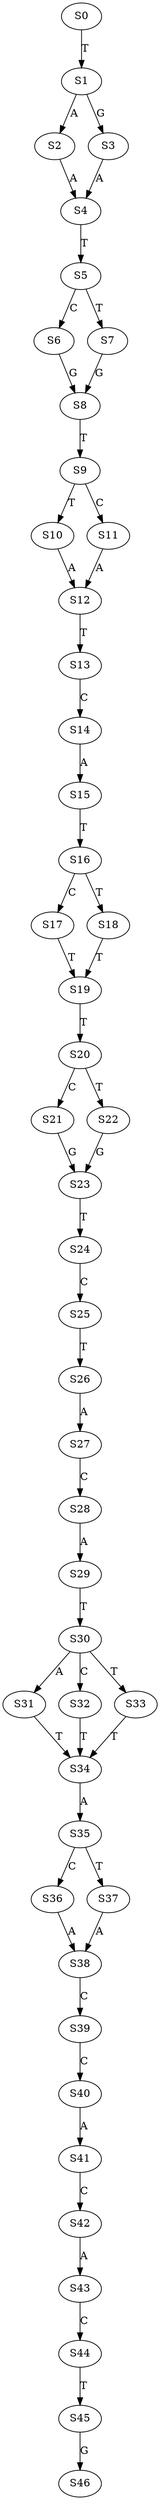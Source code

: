 strict digraph  {
	S0 -> S1 [ label = T ];
	S1 -> S2 [ label = A ];
	S1 -> S3 [ label = G ];
	S2 -> S4 [ label = A ];
	S3 -> S4 [ label = A ];
	S4 -> S5 [ label = T ];
	S5 -> S6 [ label = C ];
	S5 -> S7 [ label = T ];
	S6 -> S8 [ label = G ];
	S7 -> S8 [ label = G ];
	S8 -> S9 [ label = T ];
	S9 -> S10 [ label = T ];
	S9 -> S11 [ label = C ];
	S10 -> S12 [ label = A ];
	S11 -> S12 [ label = A ];
	S12 -> S13 [ label = T ];
	S13 -> S14 [ label = C ];
	S14 -> S15 [ label = A ];
	S15 -> S16 [ label = T ];
	S16 -> S17 [ label = C ];
	S16 -> S18 [ label = T ];
	S17 -> S19 [ label = T ];
	S18 -> S19 [ label = T ];
	S19 -> S20 [ label = T ];
	S20 -> S21 [ label = C ];
	S20 -> S22 [ label = T ];
	S21 -> S23 [ label = G ];
	S22 -> S23 [ label = G ];
	S23 -> S24 [ label = T ];
	S24 -> S25 [ label = C ];
	S25 -> S26 [ label = T ];
	S26 -> S27 [ label = A ];
	S27 -> S28 [ label = C ];
	S28 -> S29 [ label = A ];
	S29 -> S30 [ label = T ];
	S30 -> S31 [ label = A ];
	S30 -> S32 [ label = C ];
	S30 -> S33 [ label = T ];
	S31 -> S34 [ label = T ];
	S32 -> S34 [ label = T ];
	S33 -> S34 [ label = T ];
	S34 -> S35 [ label = A ];
	S35 -> S36 [ label = C ];
	S35 -> S37 [ label = T ];
	S36 -> S38 [ label = A ];
	S37 -> S38 [ label = A ];
	S38 -> S39 [ label = C ];
	S39 -> S40 [ label = C ];
	S40 -> S41 [ label = A ];
	S41 -> S42 [ label = C ];
	S42 -> S43 [ label = A ];
	S43 -> S44 [ label = C ];
	S44 -> S45 [ label = T ];
	S45 -> S46 [ label = G ];
}
